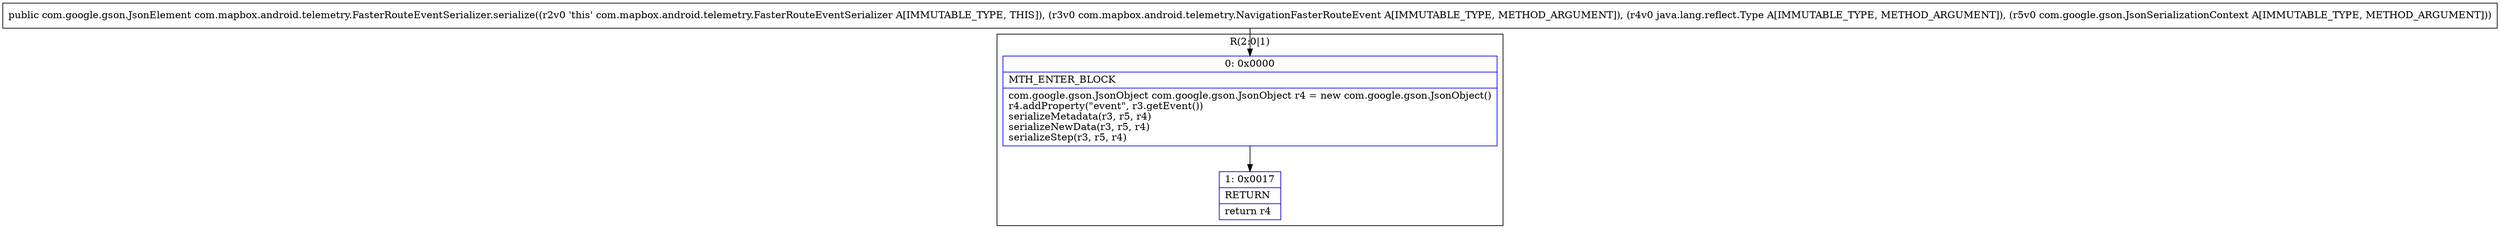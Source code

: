digraph "CFG forcom.mapbox.android.telemetry.FasterRouteEventSerializer.serialize(Lcom\/mapbox\/android\/telemetry\/NavigationFasterRouteEvent;Ljava\/lang\/reflect\/Type;Lcom\/google\/gson\/JsonSerializationContext;)Lcom\/google\/gson\/JsonElement;" {
subgraph cluster_Region_544756971 {
label = "R(2:0|1)";
node [shape=record,color=blue];
Node_0 [shape=record,label="{0\:\ 0x0000|MTH_ENTER_BLOCK\l|com.google.gson.JsonObject com.google.gson.JsonObject r4 = new com.google.gson.JsonObject()\lr4.addProperty(\"event\", r3.getEvent())\lserializeMetadata(r3, r5, r4)\lserializeNewData(r3, r5, r4)\lserializeStep(r3, r5, r4)\l}"];
Node_1 [shape=record,label="{1\:\ 0x0017|RETURN\l|return r4\l}"];
}
MethodNode[shape=record,label="{public com.google.gson.JsonElement com.mapbox.android.telemetry.FasterRouteEventSerializer.serialize((r2v0 'this' com.mapbox.android.telemetry.FasterRouteEventSerializer A[IMMUTABLE_TYPE, THIS]), (r3v0 com.mapbox.android.telemetry.NavigationFasterRouteEvent A[IMMUTABLE_TYPE, METHOD_ARGUMENT]), (r4v0 java.lang.reflect.Type A[IMMUTABLE_TYPE, METHOD_ARGUMENT]), (r5v0 com.google.gson.JsonSerializationContext A[IMMUTABLE_TYPE, METHOD_ARGUMENT])) }"];
MethodNode -> Node_0;
Node_0 -> Node_1;
}


